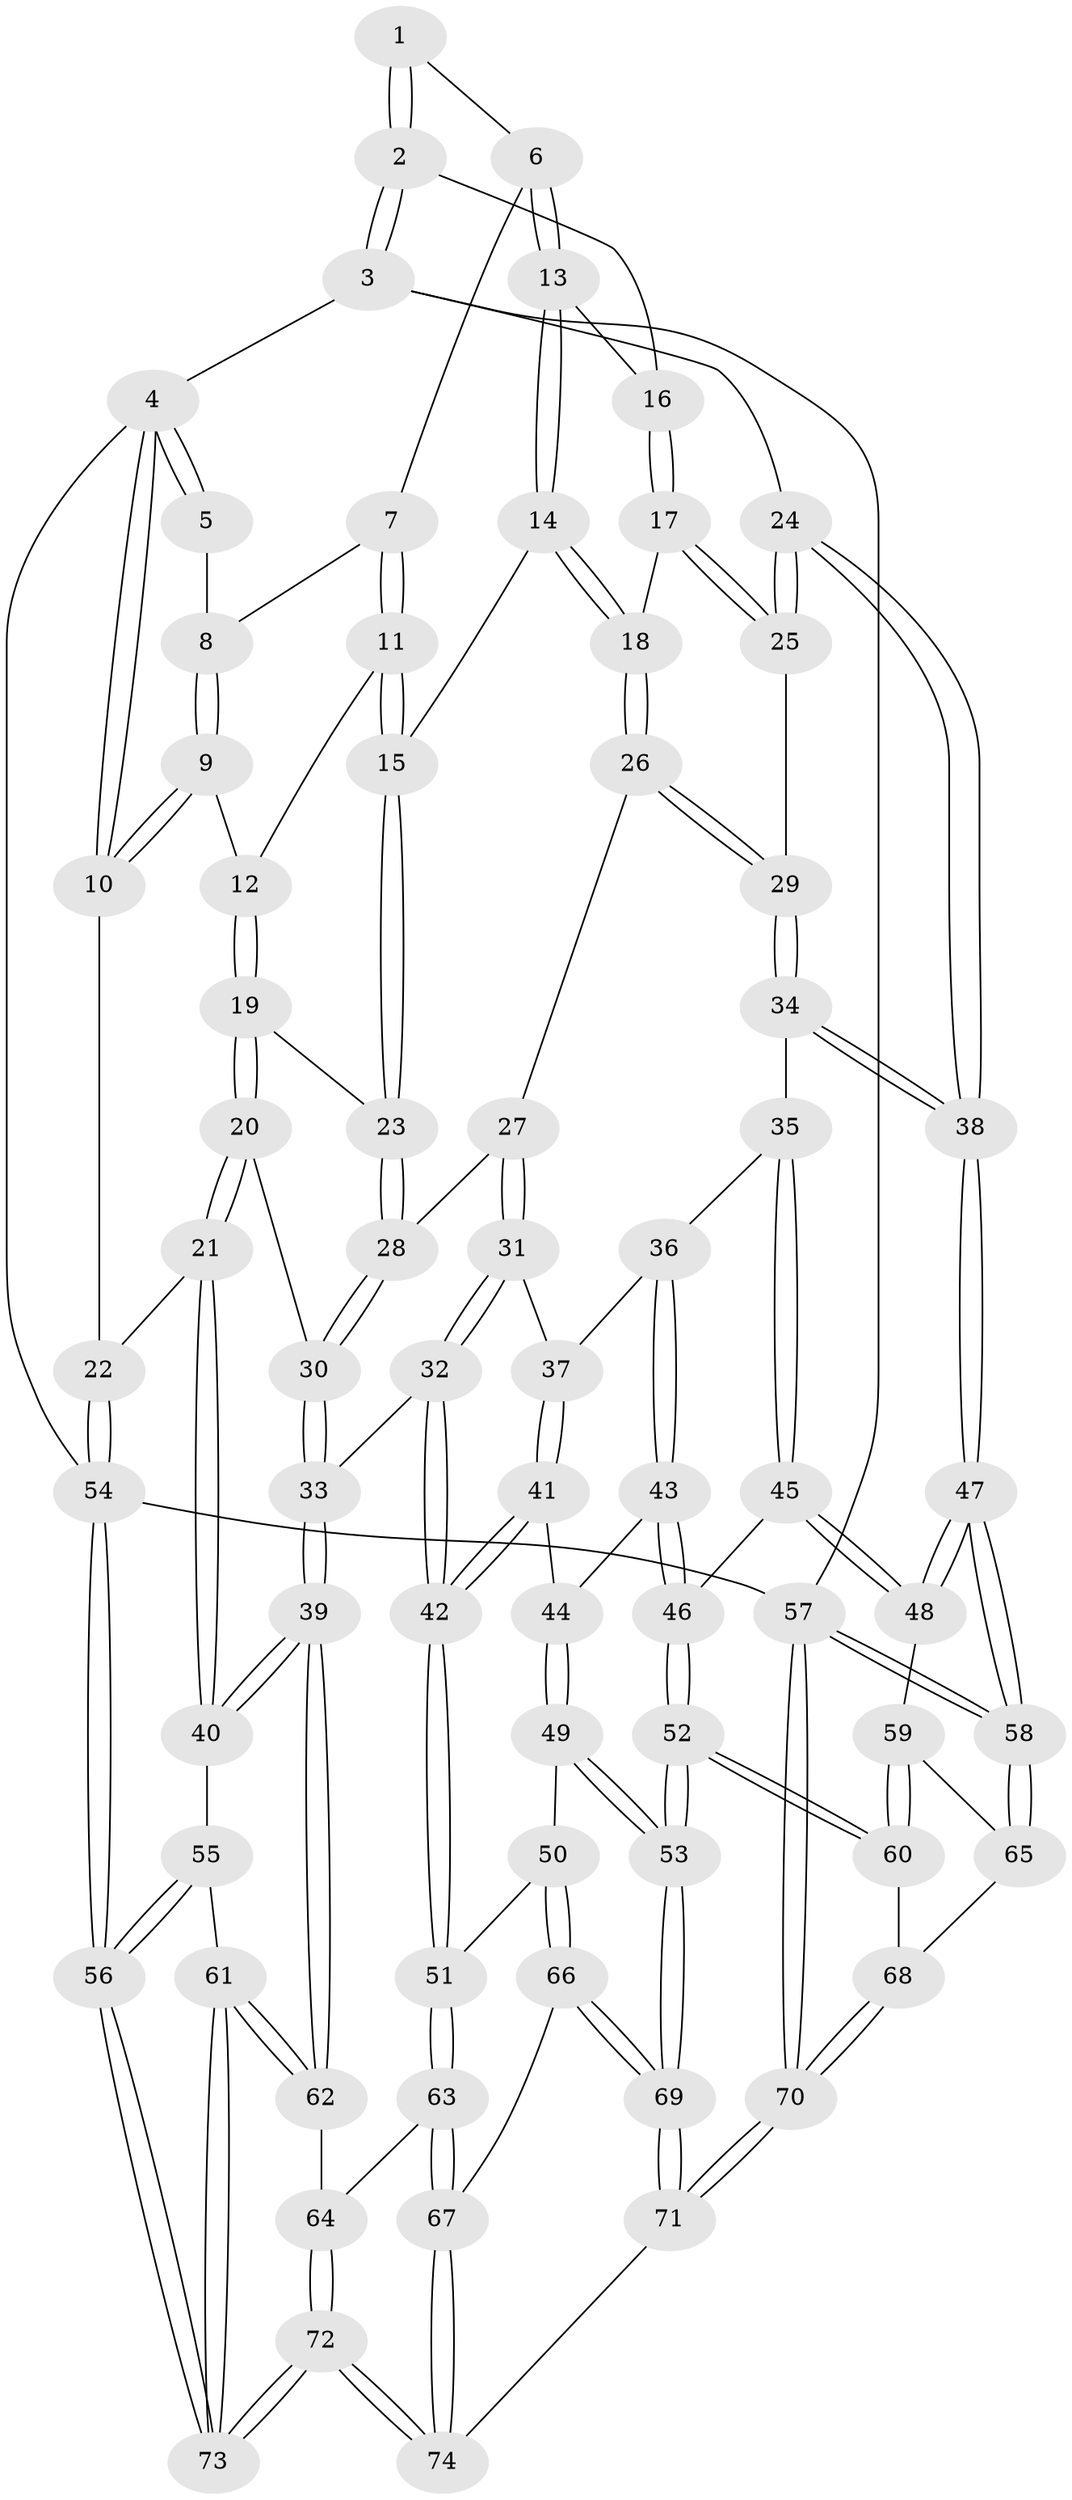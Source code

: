 // coarse degree distribution, {3: 0.5405405405405406, 4: 0.24324324324324326, 2: 0.10810810810810811, 5: 0.10810810810810811}
// Generated by graph-tools (version 1.1) at 2025/54/03/04/25 22:54:40]
// undirected, 74 vertices, 182 edges
graph export_dot {
  node [color=gray90,style=filled];
  1 [pos="+0.5966338030531206+0"];
  2 [pos="+1+0"];
  3 [pos="+1+0"];
  4 [pos="+0+0"];
  5 [pos="+0.3143313332711978+0"];
  6 [pos="+0.6009353265359713+0.04676103777276863"];
  7 [pos="+0.5931753237619907+0.05222709163055804"];
  8 [pos="+0.36736390249845885+0.09527063368174661"];
  9 [pos="+0.3307257278574+0.16807994331778373"];
  10 [pos="+0+0.2269824006437905"];
  11 [pos="+0.4596560034645957+0.2145145244184152"];
  12 [pos="+0.3596415489536377+0.1883393986130317"];
  13 [pos="+0.6707686256966029+0.13220734905061957"];
  14 [pos="+0.6629478166239119+0.18787733879003315"];
  15 [pos="+0.4977755816335764+0.3067989161002123"];
  16 [pos="+0.819403155325951+0.14216725804476593"];
  17 [pos="+0.895072741848956+0.3090737544977283"];
  18 [pos="+0.6987926005840907+0.34377201850915556"];
  19 [pos="+0.3710758978806826+0.4002010457367027"];
  20 [pos="+0.20272784653687703+0.4689840751434531"];
  21 [pos="+0.07693061883937469+0.46218426189575473"];
  22 [pos="+0.015737768230508986+0.43115925659168747"];
  23 [pos="+0.49491179458604967+0.3872863234929271"];
  24 [pos="+1+0.3293630008340014"];
  25 [pos="+0.9303919888379241+0.3300258267451834"];
  26 [pos="+0.6162795402326963+0.4739342199480067"];
  27 [pos="+0.6118503883088119+0.47537195077967415"];
  28 [pos="+0.6025890956109988+0.4706131369940895"];
  29 [pos="+0.8123972926386726+0.5452584270030476"];
  30 [pos="+0.3529982599951582+0.5797661205596728"];
  31 [pos="+0.5920473934132647+0.5582972393282712"];
  32 [pos="+0.49008954766929386+0.696478811839106"];
  33 [pos="+0.43856369887994645+0.7092341619891228"];
  34 [pos="+0.8494697379089244+0.6018846529810467"];
  35 [pos="+0.8325191034347663+0.6392445110641625"];
  36 [pos="+0.7299036560770067+0.678600401772176"];
  37 [pos="+0.6760567964337273+0.6833978408908516"];
  38 [pos="+1+0.6330525320469214"];
  39 [pos="+0.4140970176980404+0.7409933175837135"];
  40 [pos="+0.1767270023685675+0.6781228474851801"];
  41 [pos="+0.6719338967710874+0.6995785088211188"];
  42 [pos="+0.6077407038850046+0.7966837512952593"];
  43 [pos="+0.7327851390044575+0.7459917584075654"];
  44 [pos="+0.7191420885604236+0.7488564482818839"];
  45 [pos="+0.8302885113270676+0.7047476729629756"];
  46 [pos="+0.777433768165475+0.7597869243580602"];
  47 [pos="+1+0.7197482741093151"];
  48 [pos="+0.861049375337323+0.7531136932711175"];
  49 [pos="+0.6566109960872936+0.8401652588407605"];
  50 [pos="+0.6409515829055387+0.8309131076211795"];
  51 [pos="+0.6095545582202182+0.8010396094635176"];
  52 [pos="+0.742565309694054+0.9164558043008258"];
  53 [pos="+0.7401707866839746+0.9179631515489709"];
  54 [pos="+0+1"];
  55 [pos="+0.1822779145517723+0.7388472571628033"];
  56 [pos="+0+1"];
  57 [pos="+1+1"];
  58 [pos="+1+0.7266981104634148"];
  59 [pos="+0.8711381595863528+0.7965726333384303"];
  60 [pos="+0.8438243264015155+0.8904922702737907"];
  61 [pos="+0.3321298521352543+0.8765055329960703"];
  62 [pos="+0.3781390173918189+0.8567835570443696"];
  63 [pos="+0.4712761383640591+0.904415673636431"];
  64 [pos="+0.4230572567723473+0.8889228601606869"];
  65 [pos="+1+0.7884337015288798"];
  66 [pos="+0.5443614489696501+0.9396348291936957"];
  67 [pos="+0.5183304994269494+0.9501528582640364"];
  68 [pos="+0.8837344992875363+0.9030978901155414"];
  69 [pos="+0.7323951039658302+0.9469027252030868"];
  70 [pos="+1+1"];
  71 [pos="+0.7031081671133619+1"];
  72 [pos="+0.4253995131403376+1"];
  73 [pos="+0+1"];
  74 [pos="+0.5855320125070922+1"];
  1 -- 2;
  1 -- 2;
  1 -- 6;
  2 -- 3;
  2 -- 3;
  2 -- 16;
  3 -- 4;
  3 -- 24;
  3 -- 57;
  4 -- 5;
  4 -- 5;
  4 -- 10;
  4 -- 10;
  4 -- 54;
  5 -- 8;
  6 -- 7;
  6 -- 13;
  6 -- 13;
  7 -- 8;
  7 -- 11;
  7 -- 11;
  8 -- 9;
  8 -- 9;
  9 -- 10;
  9 -- 10;
  9 -- 12;
  10 -- 22;
  11 -- 12;
  11 -- 15;
  11 -- 15;
  12 -- 19;
  12 -- 19;
  13 -- 14;
  13 -- 14;
  13 -- 16;
  14 -- 15;
  14 -- 18;
  14 -- 18;
  15 -- 23;
  15 -- 23;
  16 -- 17;
  16 -- 17;
  17 -- 18;
  17 -- 25;
  17 -- 25;
  18 -- 26;
  18 -- 26;
  19 -- 20;
  19 -- 20;
  19 -- 23;
  20 -- 21;
  20 -- 21;
  20 -- 30;
  21 -- 22;
  21 -- 40;
  21 -- 40;
  22 -- 54;
  22 -- 54;
  23 -- 28;
  23 -- 28;
  24 -- 25;
  24 -- 25;
  24 -- 38;
  24 -- 38;
  25 -- 29;
  26 -- 27;
  26 -- 29;
  26 -- 29;
  27 -- 28;
  27 -- 31;
  27 -- 31;
  28 -- 30;
  28 -- 30;
  29 -- 34;
  29 -- 34;
  30 -- 33;
  30 -- 33;
  31 -- 32;
  31 -- 32;
  31 -- 37;
  32 -- 33;
  32 -- 42;
  32 -- 42;
  33 -- 39;
  33 -- 39;
  34 -- 35;
  34 -- 38;
  34 -- 38;
  35 -- 36;
  35 -- 45;
  35 -- 45;
  36 -- 37;
  36 -- 43;
  36 -- 43;
  37 -- 41;
  37 -- 41;
  38 -- 47;
  38 -- 47;
  39 -- 40;
  39 -- 40;
  39 -- 62;
  39 -- 62;
  40 -- 55;
  41 -- 42;
  41 -- 42;
  41 -- 44;
  42 -- 51;
  42 -- 51;
  43 -- 44;
  43 -- 46;
  43 -- 46;
  44 -- 49;
  44 -- 49;
  45 -- 46;
  45 -- 48;
  45 -- 48;
  46 -- 52;
  46 -- 52;
  47 -- 48;
  47 -- 48;
  47 -- 58;
  47 -- 58;
  48 -- 59;
  49 -- 50;
  49 -- 53;
  49 -- 53;
  50 -- 51;
  50 -- 66;
  50 -- 66;
  51 -- 63;
  51 -- 63;
  52 -- 53;
  52 -- 53;
  52 -- 60;
  52 -- 60;
  53 -- 69;
  53 -- 69;
  54 -- 56;
  54 -- 56;
  54 -- 57;
  55 -- 56;
  55 -- 56;
  55 -- 61;
  56 -- 73;
  56 -- 73;
  57 -- 58;
  57 -- 58;
  57 -- 70;
  57 -- 70;
  58 -- 65;
  58 -- 65;
  59 -- 60;
  59 -- 60;
  59 -- 65;
  60 -- 68;
  61 -- 62;
  61 -- 62;
  61 -- 73;
  61 -- 73;
  62 -- 64;
  63 -- 64;
  63 -- 67;
  63 -- 67;
  64 -- 72;
  64 -- 72;
  65 -- 68;
  66 -- 67;
  66 -- 69;
  66 -- 69;
  67 -- 74;
  67 -- 74;
  68 -- 70;
  68 -- 70;
  69 -- 71;
  69 -- 71;
  70 -- 71;
  70 -- 71;
  71 -- 74;
  72 -- 73;
  72 -- 73;
  72 -- 74;
  72 -- 74;
}
